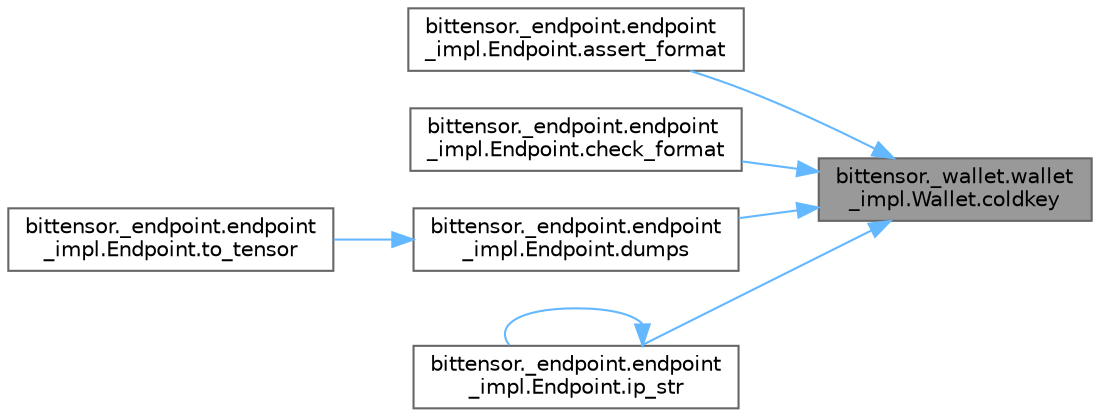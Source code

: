 digraph "bittensor._wallet.wallet_impl.Wallet.coldkey"
{
 // LATEX_PDF_SIZE
  bgcolor="transparent";
  edge [fontname=Helvetica,fontsize=10,labelfontname=Helvetica,labelfontsize=10];
  node [fontname=Helvetica,fontsize=10,shape=box,height=0.2,width=0.4];
  rankdir="RL";
  Node1 [label="bittensor._wallet.wallet\l_impl.Wallet.coldkey",height=0.2,width=0.4,color="gray40", fillcolor="grey60", style="filled", fontcolor="black",tooltip=" "];
  Node1 -> Node2 [dir="back",color="steelblue1",style="solid"];
  Node2 [label="bittensor._endpoint.endpoint\l_impl.Endpoint.assert_format",height=0.2,width=0.4,color="grey40", fillcolor="white", style="filled",URL="$classbittensor_1_1__endpoint_1_1endpoint__impl_1_1_endpoint.html#a3a8356af525e51486afb913e62d28cb6",tooltip=" "];
  Node1 -> Node3 [dir="back",color="steelblue1",style="solid"];
  Node3 [label="bittensor._endpoint.endpoint\l_impl.Endpoint.check_format",height=0.2,width=0.4,color="grey40", fillcolor="white", style="filled",URL="$classbittensor_1_1__endpoint_1_1endpoint__impl_1_1_endpoint.html#a93fcc171a63deaa711b82900112af980",tooltip=" "];
  Node1 -> Node4 [dir="back",color="steelblue1",style="solid"];
  Node4 [label="bittensor._endpoint.endpoint\l_impl.Endpoint.dumps",height=0.2,width=0.4,color="grey40", fillcolor="white", style="filled",URL="$classbittensor_1_1__endpoint_1_1endpoint__impl_1_1_endpoint.html#a63b1d4a87e336c520cb29a39c62cbbc3",tooltip=" "];
  Node4 -> Node5 [dir="back",color="steelblue1",style="solid"];
  Node5 [label="bittensor._endpoint.endpoint\l_impl.Endpoint.to_tensor",height=0.2,width=0.4,color="grey40", fillcolor="white", style="filled",URL="$classbittensor_1_1__endpoint_1_1endpoint__impl_1_1_endpoint.html#a97cd40c5509f3153b227b10e1dbb89d4",tooltip=" "];
  Node1 -> Node6 [dir="back",color="steelblue1",style="solid"];
  Node6 [label="bittensor._endpoint.endpoint\l_impl.Endpoint.ip_str",height=0.2,width=0.4,color="grey40", fillcolor="white", style="filled",URL="$classbittensor_1_1__endpoint_1_1endpoint__impl_1_1_endpoint.html#a649e0672e7f9ef9e582e90b4f55d43cf",tooltip=" "];
  Node6 -> Node6 [dir="back",color="steelblue1",style="solid"];
}
